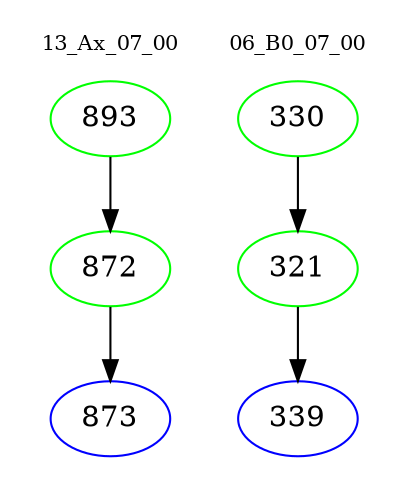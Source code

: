 digraph{
subgraph cluster_0 {
color = white
label = "13_Ax_07_00";
fontsize=10;
T0_893 [label="893", color="green"]
T0_893 -> T0_872 [color="black"]
T0_872 [label="872", color="green"]
T0_872 -> T0_873 [color="black"]
T0_873 [label="873", color="blue"]
}
subgraph cluster_1 {
color = white
label = "06_B0_07_00";
fontsize=10;
T1_330 [label="330", color="green"]
T1_330 -> T1_321 [color="black"]
T1_321 [label="321", color="green"]
T1_321 -> T1_339 [color="black"]
T1_339 [label="339", color="blue"]
}
}

